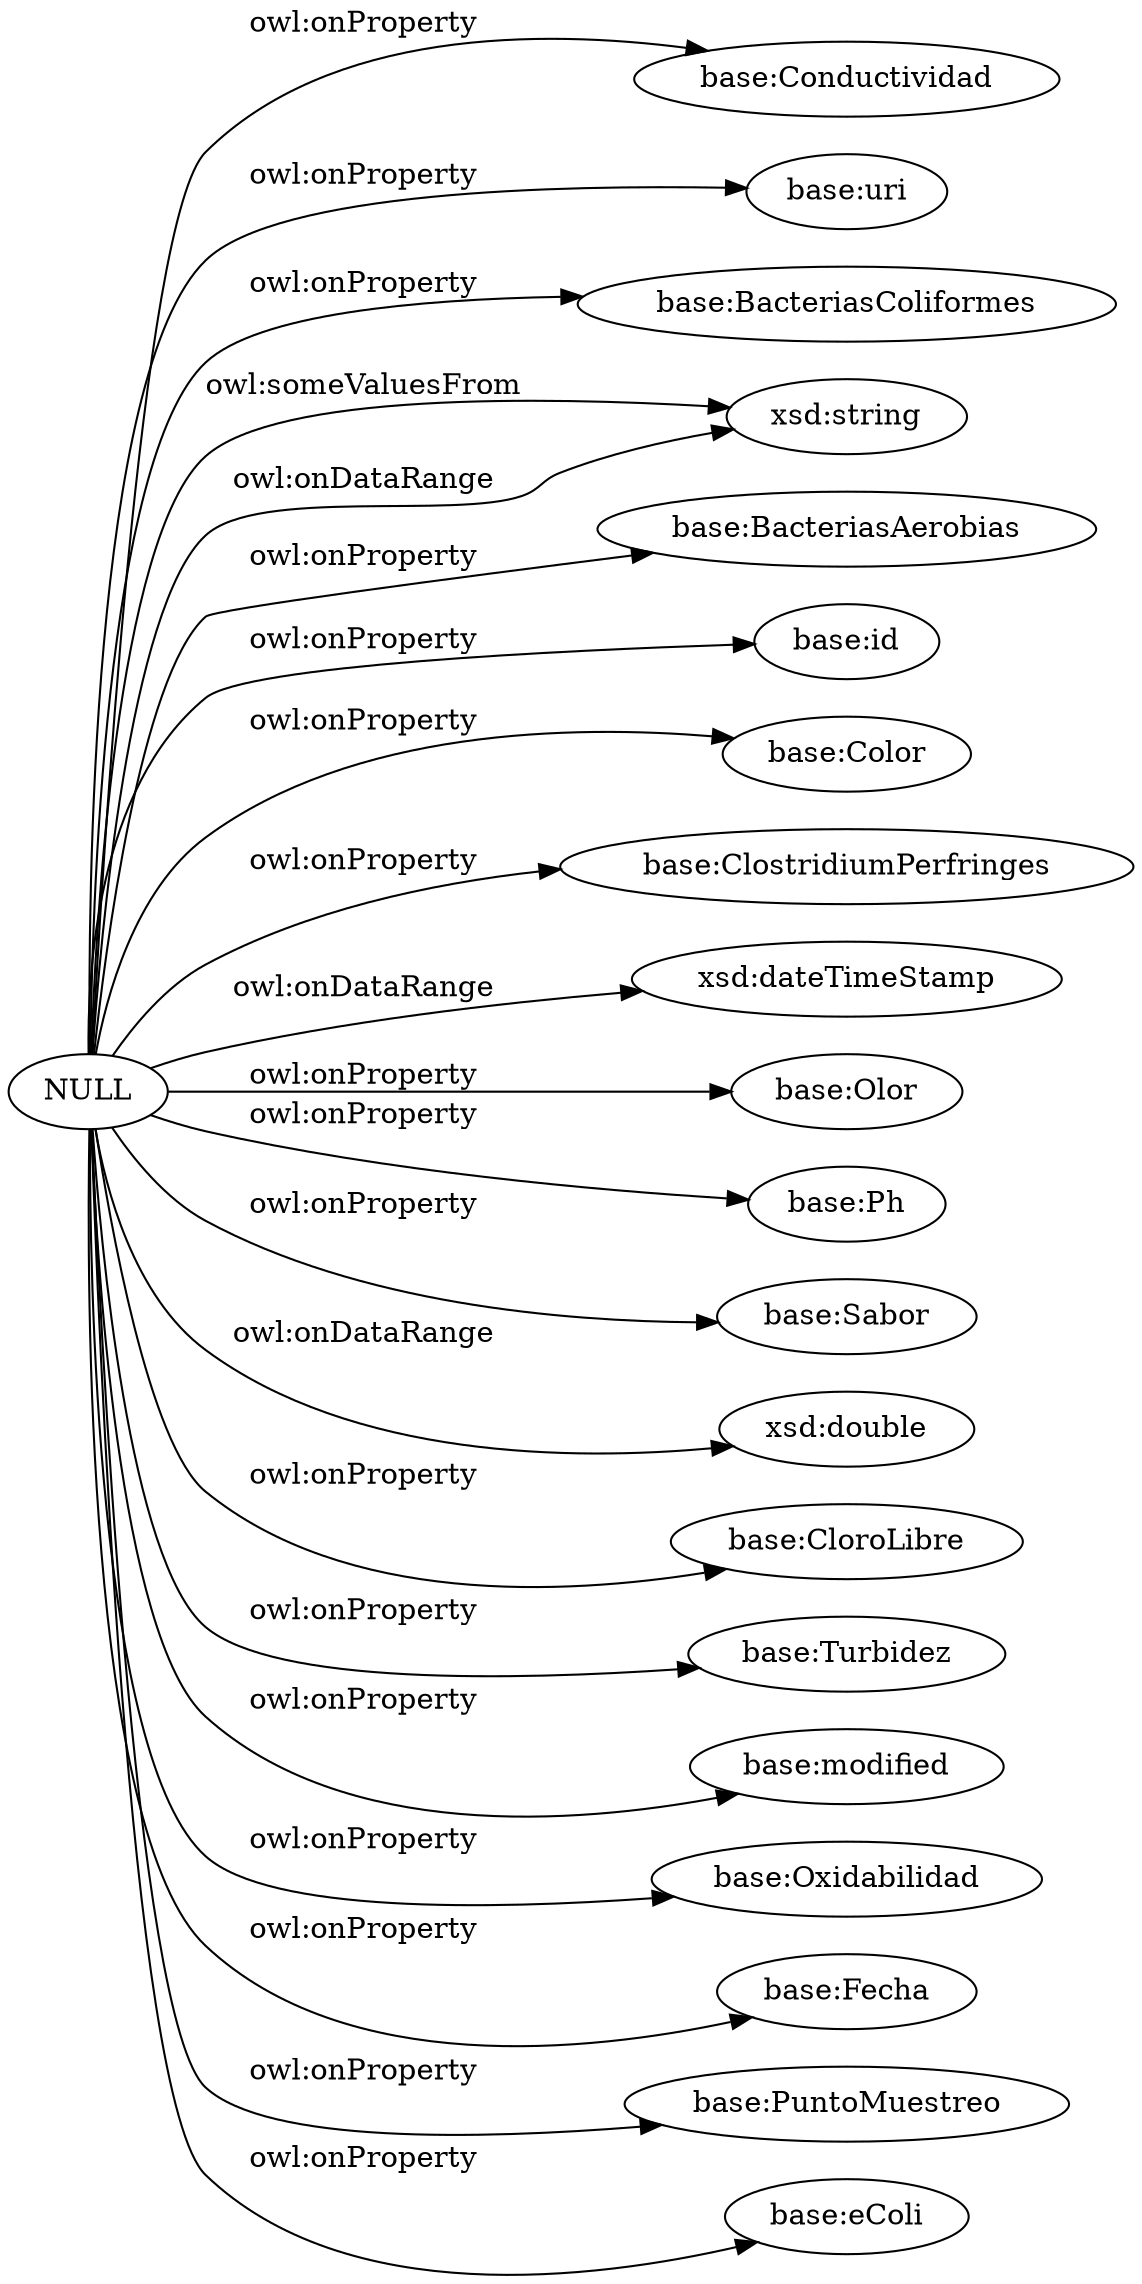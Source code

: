 digraph ar2dtool_diagram { 
rankdir=LR;
size="1501"
	"NULL" -> "base:Conductividad" [ label = "owl:onProperty" ];
	"NULL" -> "base:uri" [ label = "owl:onProperty" ];
	"NULL" -> "base:BacteriasColiformes" [ label = "owl:onProperty" ];
	"NULL" -> "xsd:string" [ label = "owl:someValuesFrom" ];
	"NULL" -> "base:BacteriasAerobias" [ label = "owl:onProperty" ];
	"NULL" -> "base:id" [ label = "owl:onProperty" ];
	"NULL" -> "base:Color" [ label = "owl:onProperty" ];
	"NULL" -> "base:ClostridiumPerfringes" [ label = "owl:onProperty" ];
	"NULL" -> "xsd:dateTimeStamp" [ label = "owl:onDataRange" ];
	"NULL" -> "base:Olor" [ label = "owl:onProperty" ];
	"NULL" -> "base:Ph" [ label = "owl:onProperty" ];
	"NULL" -> "base:Sabor" [ label = "owl:onProperty" ];
	"NULL" -> "xsd:double" [ label = "owl:onDataRange" ];
	"NULL" -> "base:CloroLibre" [ label = "owl:onProperty" ];
	"NULL" -> "base:Turbidez" [ label = "owl:onProperty" ];
	"NULL" -> "base:modified" [ label = "owl:onProperty" ];
	"NULL" -> "base:Oxidabilidad" [ label = "owl:onProperty" ];
	"NULL" -> "xsd:string" [ label = "owl:onDataRange" ];
	"NULL" -> "base:Fecha" [ label = "owl:onProperty" ];
	"NULL" -> "base:PuntoMuestreo" [ label = "owl:onProperty" ];
	"NULL" -> "base:eColi" [ label = "owl:onProperty" ];

}
